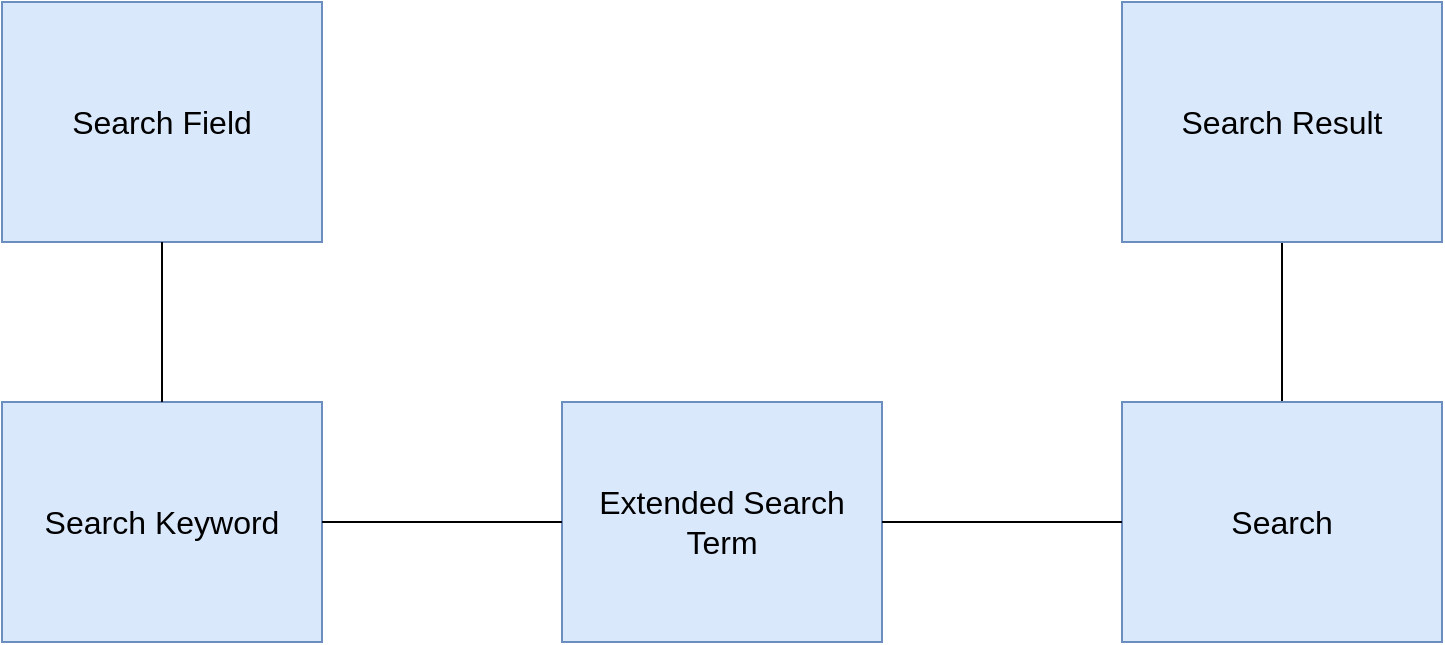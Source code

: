 <mxfile version="15.8.4" type="device" pages="3"><diagram id="fWimd3gU0bsrEtq-ntvX" name="Domain-Model"><mxGraphModel dx="1128" dy="567" grid="0" gridSize="10" guides="1" tooltips="1" connect="1" arrows="1" fold="1" page="1" pageScale="1" pageWidth="827" pageHeight="1169" background="none" math="0" shadow="0"><root><mxCell id="0"/><mxCell id="1" parent="0"/><mxCell id="oz8PI-misUFOo2dbRDUR-1" value="&lt;font style=&quot;font-size: 16px&quot;&gt;Search Field&lt;/font&gt;" style="rounded=0;whiteSpace=wrap;html=1;fillColor=#dae8fc;strokeColor=#6c8ebf;fontSize=16;" vertex="1" parent="1"><mxGeometry x="60" y="80" width="160" height="120" as="geometry"/></mxCell><mxCell id="oz8PI-misUFOo2dbRDUR-27" value="" style="edgeStyle=orthogonalEdgeStyle;rounded=0;orthogonalLoop=1;jettySize=auto;html=1;fontSize=12;endArrow=none;endFill=0;" edge="1" parent="1" source="oz8PI-misUFOo2dbRDUR-2" target="oz8PI-misUFOo2dbRDUR-4"><mxGeometry relative="1" as="geometry"/></mxCell><mxCell id="oz8PI-misUFOo2dbRDUR-2" value="Search Result" style="rounded=0;whiteSpace=wrap;html=1;fillColor=#dae8fc;strokeColor=#6c8ebf;fontSize=16;" vertex="1" parent="1"><mxGeometry x="620" y="80" width="160" height="120" as="geometry"/></mxCell><mxCell id="oz8PI-misUFOo2dbRDUR-3" value="Extended Search Term" style="rounded=0;whiteSpace=wrap;html=1;fillColor=#dae8fc;strokeColor=#6c8ebf;fontSize=16;" vertex="1" parent="1"><mxGeometry x="340" y="280" width="160" height="120" as="geometry"/></mxCell><mxCell id="oz8PI-misUFOo2dbRDUR-4" value="Search" style="rounded=0;whiteSpace=wrap;html=1;fillColor=#dae8fc;strokeColor=#6c8ebf;fontSize=16;" vertex="1" parent="1"><mxGeometry x="620" y="280" width="160" height="120" as="geometry"/></mxCell><mxCell id="oz8PI-misUFOo2dbRDUR-5" value="&lt;font style=&quot;font-size: 16px;&quot;&gt;Search Keyword&lt;/font&gt;" style="rounded=0;whiteSpace=wrap;html=1;fillColor=#dae8fc;strokeColor=#6c8ebf;fontSize=16;" vertex="1" parent="1"><mxGeometry x="60" y="280" width="160" height="120" as="geometry"/></mxCell><mxCell id="oz8PI-misUFOo2dbRDUR-9" value="" style="endArrow=none;html=1;rounded=0;entryX=0.5;entryY=1;entryDx=0;entryDy=0;fontSize=16;" edge="1" parent="1" target="oz8PI-misUFOo2dbRDUR-1"><mxGeometry width="50" height="50" relative="1" as="geometry"><mxPoint x="140" y="280" as="sourcePoint"/><mxPoint x="190" y="230" as="targetPoint"/></mxGeometry></mxCell><mxCell id="oz8PI-misUFOo2dbRDUR-14" value="" style="endArrow=none;html=1;rounded=0;fontSize=16;exitX=1;exitY=0.5;exitDx=0;exitDy=0;entryX=0;entryY=0.5;entryDx=0;entryDy=0;" edge="1" parent="1" source="oz8PI-misUFOo2dbRDUR-5" target="oz8PI-misUFOo2dbRDUR-3"><mxGeometry width="50" height="50" relative="1" as="geometry"><mxPoint x="460" y="380" as="sourcePoint"/><mxPoint x="510" y="330" as="targetPoint"/></mxGeometry></mxCell><mxCell id="oz8PI-misUFOo2dbRDUR-15" value="" style="endArrow=none;html=1;rounded=0;fontSize=16;entryX=1;entryY=0.5;entryDx=0;entryDy=0;" edge="1" parent="1" target="oz8PI-misUFOo2dbRDUR-3"><mxGeometry width="50" height="50" relative="1" as="geometry"><mxPoint x="620" y="340" as="sourcePoint"/><mxPoint x="510" y="330" as="targetPoint"/></mxGeometry></mxCell></root></mxGraphModel></diagram><diagram id="fjjZt4l7VCIzhQe4rMnP" name="Architecture"><mxGraphModel dx="1354" dy="680" grid="0" gridSize="10" guides="1" tooltips="1" connect="1" arrows="1" fold="1" page="1" pageScale="1" pageWidth="827" pageHeight="1169" math="0" shadow="0"><root><mxCell id="37Q8mJsNmBiY8EsxVsAa-0"/><mxCell id="37Q8mJsNmBiY8EsxVsAa-1" parent="37Q8mJsNmBiY8EsxVsAa-0"/><mxCell id="-4AaHG7D_mzX3tMDhso8-0" value="&lt;font style=&quot;font-size: 16px&quot;&gt;User Interface&amp;nbsp;&lt;br&gt;&lt;/font&gt;" style="whiteSpace=wrap;html=1;aspect=fixed;fontSize=12;fillColor=#b0e3e6;strokeColor=#0e8088;" vertex="1" parent="37Q8mJsNmBiY8EsxVsAa-1"><mxGeometry x="130" y="120" width="150" height="150" as="geometry"/></mxCell><mxCell id="-4AaHG7D_mzX3tMDhso8-1" value="&lt;font style=&quot;font-size: 15px&quot;&gt;PTT-Archiv&lt;/font&gt;" style="whiteSpace=wrap;html=1;aspect=fixed;fontSize=12;fillColor=#f9f7ed;strokeColor=#36393d;" vertex="1" parent="37Q8mJsNmBiY8EsxVsAa-1"><mxGeometry x="480" y="400" width="150" height="150" as="geometry"/></mxCell><mxCell id="-4AaHG7D_mzX3tMDhso8-4" value="" style="edgeStyle=orthogonalEdgeStyle;rounded=0;orthogonalLoop=1;jettySize=auto;html=1;fontSize=12;endArrow=none;endFill=0;" edge="1" parent="37Q8mJsNmBiY8EsxVsAa-1" source="-4AaHG7D_mzX3tMDhso8-2" target="-4AaHG7D_mzX3tMDhso8-3"><mxGeometry relative="1" as="geometry"/></mxCell><mxCell id="-4AaHG7D_mzX3tMDhso8-2" value="&lt;font style=&quot;font-size: 16px&quot;&gt;Backend&lt;/font&gt;" style="whiteSpace=wrap;html=1;aspect=fixed;fontSize=12;fillColor=#fad7ac;strokeColor=#b46504;" vertex="1" parent="37Q8mJsNmBiY8EsxVsAa-1"><mxGeometry x="480" y="120" width="150" height="150" as="geometry"/></mxCell><mxCell id="-4AaHG7D_mzX3tMDhso8-3" value="Index" style="shape=datastore;whiteSpace=wrap;html=1;fontSize=12;fillColor=#cdeb8b;strokeColor=#36393d;" vertex="1" parent="37Q8mJsNmBiY8EsxVsAa-1"><mxGeometry x="680" y="165" width="60" height="60" as="geometry"/></mxCell><mxCell id="-4AaHG7D_mzX3tMDhso8-9" value="" style="endArrow=classic;html=1;rounded=0;fontSize=15;exitX=1;exitY=0.25;exitDx=0;exitDy=0;entryX=0;entryY=0.25;entryDx=0;entryDy=0;" edge="1" parent="37Q8mJsNmBiY8EsxVsAa-1" source="-4AaHG7D_mzX3tMDhso8-0" target="-4AaHG7D_mzX3tMDhso8-2"><mxGeometry width="50" height="50" relative="1" as="geometry"><mxPoint x="490" y="205" as="sourcePoint"/><mxPoint x="290" y="205" as="targetPoint"/></mxGeometry></mxCell><mxCell id="-4AaHG7D_mzX3tMDhso8-10" value="&lt;font style=&quot;font-size: 12px&quot;&gt;Query&lt;/font&gt;" style="text;html=1;align=center;verticalAlign=middle;resizable=0;points=[];autosize=1;strokeColor=none;fillColor=none;fontSize=15;" vertex="1" parent="37Q8mJsNmBiY8EsxVsAa-1"><mxGeometry x="340" y="130" width="50" height="20" as="geometry"/></mxCell><mxCell id="-4AaHG7D_mzX3tMDhso8-11" value="Response Summary" style="text;html=1;align=center;verticalAlign=middle;resizable=0;points=[];autosize=1;strokeColor=none;fillColor=none;fontSize=12;" vertex="1" parent="37Q8mJsNmBiY8EsxVsAa-1"><mxGeometry x="320" y="210" width="120" height="20" as="geometry"/></mxCell><mxCell id="-4AaHG7D_mzX3tMDhso8-12" value="" style="endArrow=classic;html=1;rounded=0;fontSize=12;exitX=0.25;exitY=1;exitDx=0;exitDy=0;entryX=0.25;entryY=0;entryDx=0;entryDy=0;" edge="1" parent="37Q8mJsNmBiY8EsxVsAa-1" source="-4AaHG7D_mzX3tMDhso8-2" target="-4AaHG7D_mzX3tMDhso8-1"><mxGeometry width="50" height="50" relative="1" as="geometry"><mxPoint x="390" y="440" as="sourcePoint"/><mxPoint x="440" y="390" as="targetPoint"/></mxGeometry></mxCell><mxCell id="-4AaHG7D_mzX3tMDhso8-13" value="(Main Functionality)" style="text;html=1;strokeColor=none;fillColor=none;align=center;verticalAlign=middle;whiteSpace=wrap;rounded=0;fontSize=12;" vertex="1" parent="37Q8mJsNmBiY8EsxVsAa-1"><mxGeometry x="480" y="200" width="150" height="30" as="geometry"/></mxCell><mxCell id="03E0g2sJfh4zp1nzXs3j-0" value="&lt;div&gt;Extended&lt;/div&gt;&lt;div&gt;Query&amp;nbsp;&lt;/div&gt;" style="text;html=1;align=right;verticalAlign=middle;resizable=0;points=[];autosize=1;strokeColor=none;fillColor=none;fontSize=12;" vertex="1" parent="37Q8mJsNmBiY8EsxVsAa-1"><mxGeometry x="440" y="310" width="70" height="30" as="geometry"/></mxCell><mxCell id="03E0g2sJfh4zp1nzXs3j-1" value="" style="endArrow=classic;html=1;rounded=0;fontSize=12;exitX=0.75;exitY=0;exitDx=0;exitDy=0;" edge="1" parent="37Q8mJsNmBiY8EsxVsAa-1" source="-4AaHG7D_mzX3tMDhso8-1"><mxGeometry width="50" height="50" relative="1" as="geometry"><mxPoint x="390" y="440" as="sourcePoint"/><mxPoint x="593" y="270" as="targetPoint"/></mxGeometry></mxCell><mxCell id="03E0g2sJfh4zp1nzXs3j-2" value="Search&lt;br&gt;Result" style="text;html=1;align=left;verticalAlign=middle;resizable=0;points=[];autosize=1;strokeColor=none;fillColor=none;fontSize=12;" vertex="1" parent="37Q8mJsNmBiY8EsxVsAa-1"><mxGeometry x="600" y="310" width="50" height="30" as="geometry"/></mxCell><mxCell id="03E0g2sJfh4zp1nzXs3j-3" value="" style="endArrow=classic;html=1;rounded=0;fontSize=12;exitX=0;exitY=0.75;exitDx=0;exitDy=0;entryX=1;entryY=0.75;entryDx=0;entryDy=0;" edge="1" parent="37Q8mJsNmBiY8EsxVsAa-1" source="-4AaHG7D_mzX3tMDhso8-2" target="-4AaHG7D_mzX3tMDhso8-0"><mxGeometry width="50" height="50" relative="1" as="geometry"><mxPoint x="390" y="440" as="sourcePoint"/><mxPoint x="440" y="390" as="targetPoint"/></mxGeometry></mxCell></root></mxGraphModel></diagram><diagram id="L-aguFBlpTLhTPRhofIy" name="Use-Case-Diagram"><mxGraphModel dx="1354" dy="680" grid="0" gridSize="10" guides="1" tooltips="1" connect="1" arrows="1" fold="1" page="1" pageScale="1" pageWidth="1169" pageHeight="827" math="0" shadow="0"><root><mxCell id="D4va_p7Tgo5Ji8100NYe-0"/><mxCell id="D4va_p7Tgo5Ji8100NYe-1" parent="D4va_p7Tgo5Ji8100NYe-0"/><mxCell id="vlRA1qq4BXAkdCX26d6p-0" value="User" style="shape=umlActor;verticalLabelPosition=bottom;verticalAlign=top;html=1;fontSize=12;fillColor=#dae8fc;strokeColor=#485F80;strokeWidth=2;" vertex="1" parent="D4va_p7Tgo5Ji8100NYe-1"><mxGeometry x="52" y="293.5" width="46" height="93" as="geometry"/></mxCell><mxCell id="vlRA1qq4BXAkdCX26d6p-3" value="Backend" style="shape=umlActor;verticalLabelPosition=bottom;verticalAlign=top;html=1;fontSize=12;fillColor=#dae8fc;strokeColor=#485F80;strokeWidth=2;" vertex="1" parent="D4va_p7Tgo5Ji8100NYe-1"><mxGeometry x="523" y="293.5" width="46" height="93" as="geometry"/></mxCell><mxCell id="vlRA1qq4BXAkdCX26d6p-4" value="PTT-Archiv" style="shape=umlActor;verticalLabelPosition=bottom;verticalAlign=top;html=1;fontSize=12;fillColor=#dae8fc;strokeColor=#485F80;strokeWidth=2;" vertex="1" parent="D4va_p7Tgo5Ji8100NYe-1"><mxGeometry x="1030" y="293.5" width="46" height="93" as="geometry"/></mxCell><mxCell id="vlRA1qq4BXAkdCX26d6p-9" value="" style="rounded=0;whiteSpace=wrap;html=1;fontSize=12;strokeColor=default;fillColor=default;align=center;" vertex="1" parent="D4va_p7Tgo5Ji8100NYe-1"><mxGeometry x="200" y="180" width="240" height="320" as="geometry"/></mxCell><mxCell id="vlRA1qq4BXAkdCX26d6p-10" value="" style="rounded=0;whiteSpace=wrap;html=1;fontSize=12;strokeColor=default;fillColor=default;align=center;" vertex="1" parent="D4va_p7Tgo5Ji8100NYe-1"><mxGeometry x="680" y="180" width="240" height="320" as="geometry"/></mxCell><mxCell id="vlRA1qq4BXAkdCX26d6p-11" value="Search &quot;Bern&quot;" style="ellipse;whiteSpace=wrap;html=1;fontSize=12;strokeColor=#d6b656;fillColor=#fff2cc;align=center;" vertex="1" parent="D4va_p7Tgo5Ji8100NYe-1"><mxGeometry x="250" y="250" width="140" height="70" as="geometry"/></mxCell><mxCell id="vlRA1qq4BXAkdCX26d6p-12" value="Show results" style="ellipse;whiteSpace=wrap;html=1;fontSize=12;strokeColor=#d6b656;fillColor=#fff2cc;align=center;" vertex="1" parent="D4va_p7Tgo5Ji8100NYe-1"><mxGeometry x="250" y="363" width="140" height="70" as="geometry"/></mxCell><mxCell id="vlRA1qq4BXAkdCX26d6p-13" value="Search &quot;Bern&quot;, &lt;br&gt;&quot;Berne&quot;, &quot;Berna&quot;" style="ellipse;whiteSpace=wrap;html=1;fontSize=12;strokeColor=#d6b656;fillColor=#fff2cc;align=center;" vertex="1" parent="D4va_p7Tgo5Ji8100NYe-1"><mxGeometry x="730" y="250" width="140" height="70" as="geometry"/></mxCell><mxCell id="vlRA1qq4BXAkdCX26d6p-14" value="Sort result" style="ellipse;whiteSpace=wrap;html=1;fontSize=12;strokeColor=#d6b656;fillColor=#fff2cc;align=center;" vertex="1" parent="D4va_p7Tgo5Ji8100NYe-1"><mxGeometry x="730" y="363" width="140" height="70" as="geometry"/></mxCell><mxCell id="vlRA1qq4BXAkdCX26d6p-15" value="" style="endArrow=classic;html=1;rounded=0;fontSize=12;entryX=0;entryY=0.5;entryDx=0;entryDy=0;" edge="1" parent="D4va_p7Tgo5Ji8100NYe-1" target="vlRA1qq4BXAkdCX26d6p-11"><mxGeometry width="50" height="50" relative="1" as="geometry"><mxPoint x="120" y="330" as="sourcePoint"/><mxPoint x="510" y="300" as="targetPoint"/></mxGeometry></mxCell><mxCell id="vlRA1qq4BXAkdCX26d6p-17" value="" style="endArrow=classic;html=1;rounded=0;fontSize=12;exitX=1;exitY=0.5;exitDx=0;exitDy=0;" edge="1" parent="D4va_p7Tgo5Ji8100NYe-1" source="vlRA1qq4BXAkdCX26d6p-11"><mxGeometry width="50" height="50" relative="1" as="geometry"><mxPoint x="460" y="350" as="sourcePoint"/><mxPoint x="510" y="330" as="targetPoint"/></mxGeometry></mxCell><mxCell id="vlRA1qq4BXAkdCX26d6p-18" value="" style="endArrow=classic;html=1;rounded=0;fontSize=12;entryX=1;entryY=0.5;entryDx=0;entryDy=0;" edge="1" parent="D4va_p7Tgo5Ji8100NYe-1" target="vlRA1qq4BXAkdCX26d6p-12"><mxGeometry width="50" height="50" relative="1" as="geometry"><mxPoint x="510" y="340" as="sourcePoint"/><mxPoint x="540" y="470" as="targetPoint"/></mxGeometry></mxCell><mxCell id="vlRA1qq4BXAkdCX26d6p-19" value="" style="endArrow=classic;html=1;rounded=0;fontSize=12;exitX=0;exitY=0.5;exitDx=0;exitDy=0;" edge="1" parent="D4va_p7Tgo5Ji8100NYe-1" source="vlRA1qq4BXAkdCX26d6p-12"><mxGeometry width="50" height="50" relative="1" as="geometry"><mxPoint x="460" y="350" as="sourcePoint"/><mxPoint x="120" y="340" as="targetPoint"/></mxGeometry></mxCell><mxCell id="vlRA1qq4BXAkdCX26d6p-20" value="" style="endArrow=classic;html=1;rounded=0;fontSize=12;entryX=0;entryY=0.5;entryDx=0;entryDy=0;" edge="1" parent="D4va_p7Tgo5Ji8100NYe-1" target="vlRA1qq4BXAkdCX26d6p-13"><mxGeometry width="50" height="50" relative="1" as="geometry"><mxPoint x="580" y="330" as="sourcePoint"/><mxPoint x="510" y="300" as="targetPoint"/></mxGeometry></mxCell><mxCell id="vlRA1qq4BXAkdCX26d6p-21" value="" style="endArrow=classic;html=1;rounded=0;fontSize=12;exitX=0;exitY=0.5;exitDx=0;exitDy=0;" edge="1" parent="D4va_p7Tgo5Ji8100NYe-1" source="vlRA1qq4BXAkdCX26d6p-14"><mxGeometry width="50" height="50" relative="1" as="geometry"><mxPoint x="580" y="380" as="sourcePoint"/><mxPoint x="580" y="340" as="targetPoint"/></mxGeometry></mxCell><mxCell id="vlRA1qq4BXAkdCX26d6p-22" value="" style="endArrow=classic;html=1;rounded=0;fontSize=12;exitX=1;exitY=0.5;exitDx=0;exitDy=0;" edge="1" parent="D4va_p7Tgo5Ji8100NYe-1" source="vlRA1qq4BXAkdCX26d6p-13"><mxGeometry width="50" height="50" relative="1" as="geometry"><mxPoint x="460" y="350" as="sourcePoint"/><mxPoint x="1020" y="330" as="targetPoint"/></mxGeometry></mxCell><mxCell id="vlRA1qq4BXAkdCX26d6p-23" value="" style="endArrow=classic;html=1;rounded=0;fontSize=12;entryX=1;entryY=0.5;entryDx=0;entryDy=0;" edge="1" parent="D4va_p7Tgo5Ji8100NYe-1" target="vlRA1qq4BXAkdCX26d6p-14"><mxGeometry width="50" height="50" relative="1" as="geometry"><mxPoint x="1020" y="340" as="sourcePoint"/><mxPoint x="510" y="300" as="targetPoint"/></mxGeometry></mxCell><mxCell id="vlRA1qq4BXAkdCX26d6p-24" value="&lt;b&gt;&lt;font style=&quot;font-size: 14px&quot;&gt;User Interface&lt;/font&gt;&lt;/b&gt;" style="text;html=1;strokeColor=none;fillColor=none;align=center;verticalAlign=middle;whiteSpace=wrap;rounded=0;fontSize=12;" vertex="1" parent="D4va_p7Tgo5Ji8100NYe-1"><mxGeometry x="220" y="180" width="190" height="30" as="geometry"/></mxCell><mxCell id="vlRA1qq4BXAkdCX26d6p-25" value="&lt;b&gt;&lt;font style=&quot;font-size: 14px&quot;&gt;Query Expansion&lt;/font&gt;&lt;/b&gt;" style="text;html=1;strokeColor=none;fillColor=none;align=center;verticalAlign=middle;whiteSpace=wrap;rounded=0;fontSize=12;" vertex="1" parent="D4va_p7Tgo5Ji8100NYe-1"><mxGeometry x="700" y="180" width="190" height="30" as="geometry"/></mxCell></root></mxGraphModel></diagram></mxfile>